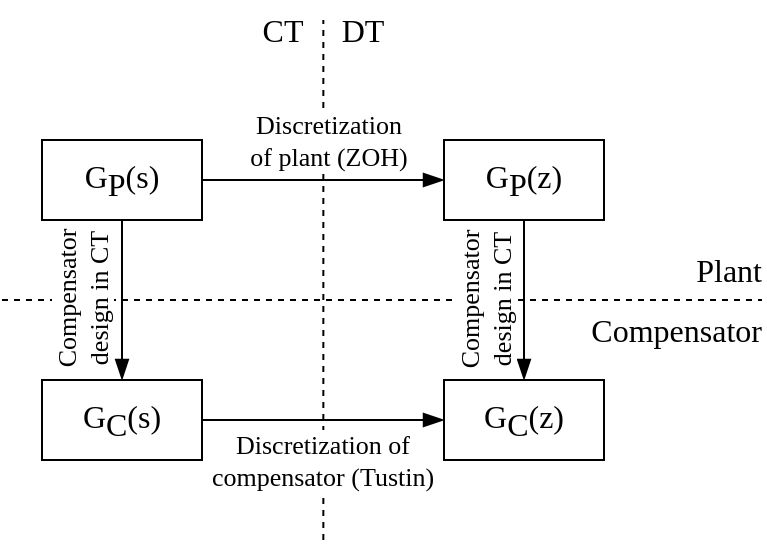<mxfile version="23.1.5" type="device">
  <diagram name="Page-1" id="BPM2w49c-HHP_4gp5e4z">
    <mxGraphModel dx="882" dy="669" grid="1" gridSize="10" guides="1" tooltips="1" connect="1" arrows="1" fold="1" page="1" pageScale="1" pageWidth="827" pageHeight="1169" math="0" shadow="0">
      <root>
        <mxCell id="0" />
        <mxCell id="1" parent="0" />
        <mxCell id="DYwsV5AfXyrjf6upFfKe-2" value="" style="endArrow=none;dashed=1;html=1;rounded=0;fontFamily=Garamond;fontSize=13;" parent="1" edge="1">
          <mxGeometry width="50" height="50" relative="1" as="geometry">
            <mxPoint x="140" y="360" as="sourcePoint" />
            <mxPoint x="520" y="360" as="targetPoint" />
          </mxGeometry>
        </mxCell>
        <mxCell id="DYwsV5AfXyrjf6upFfKe-17" style="edgeStyle=orthogonalEdgeStyle;rounded=0;orthogonalLoop=1;jettySize=auto;html=1;exitX=0.5;exitY=1;exitDx=0;exitDy=0;entryX=0.5;entryY=0;entryDx=0;entryDy=0;endArrow=blockThin;endFill=1;endSize=8;startSize=8;fontFamily=Garamond;fontSize=13;" parent="1" source="DYwsV5AfXyrjf6upFfKe-1" target="DYwsV5AfXyrjf6upFfKe-6" edge="1">
          <mxGeometry relative="1" as="geometry" />
        </mxCell>
        <mxCell id="DYwsV5AfXyrjf6upFfKe-27" value="Compensator&lt;br style=&quot;font-size: 13px;&quot;&gt;design in CT" style="edgeLabel;html=1;align=center;verticalAlign=middle;resizable=0;points=[];horizontal=0;fontFamily=Garamond;fontSize=13;" parent="DYwsV5AfXyrjf6upFfKe-17" vertex="1" connectable="0">
          <mxGeometry x="-0.388" relative="1" as="geometry">
            <mxPoint x="-20" y="15" as="offset" />
          </mxGeometry>
        </mxCell>
        <mxCell id="DYwsV5AfXyrjf6upFfKe-1" value="&lt;font style=&quot;font-size: 16px;&quot;&gt;G&lt;sub style=&quot;font-size: 16px;&quot;&gt;P&lt;/sub&gt;(s)&lt;/font&gt;" style="rounded=0;whiteSpace=wrap;html=1;fontFamily=Garamond;fontSize=16;" parent="1" vertex="1">
          <mxGeometry x="160" y="280" width="80" height="40" as="geometry" />
        </mxCell>
        <mxCell id="DYwsV5AfXyrjf6upFfKe-4" value="&lt;font style=&quot;font-size: 16px;&quot;&gt;G&lt;sub style=&quot;font-size: 16px;&quot;&gt;P&lt;/sub&gt;(z)&lt;/font&gt;" style="rounded=0;whiteSpace=wrap;html=1;fontFamily=Garamond;fontSize=16;" parent="1" vertex="1">
          <mxGeometry x="361" y="280" width="80" height="40" as="geometry" />
        </mxCell>
        <mxCell id="DYwsV5AfXyrjf6upFfKe-6" value="&lt;font style=&quot;font-size: 16px;&quot;&gt;G&lt;sub style=&quot;font-size: 16px;&quot;&gt;C&lt;/sub&gt;(s)&lt;/font&gt;" style="rounded=0;whiteSpace=wrap;html=1;fontFamily=Garamond;fontSize=16;" parent="1" vertex="1">
          <mxGeometry x="160" y="400" width="80" height="40" as="geometry" />
        </mxCell>
        <mxCell id="DYwsV5AfXyrjf6upFfKe-7" value="&lt;font style=&quot;font-size: 16px;&quot;&gt;G&lt;sub style=&quot;font-size: 16px;&quot;&gt;C&lt;/sub&gt;(z)&lt;/font&gt;" style="rounded=0;whiteSpace=wrap;html=1;fontFamily=Garamond;fontSize=16;" parent="1" vertex="1">
          <mxGeometry x="361" y="400" width="80" height="40" as="geometry" />
        </mxCell>
        <mxCell id="DYwsV5AfXyrjf6upFfKe-8" value="Plant" style="text;html=1;align=right;verticalAlign=middle;resizable=0;points=[];autosize=1;strokeColor=none;fillColor=none;fontFamily=Garamond;fontSize=16;" parent="1" vertex="1">
          <mxGeometry x="461" y="330" width="60" height="30" as="geometry" />
        </mxCell>
        <mxCell id="DYwsV5AfXyrjf6upFfKe-9" value="Compensator" style="text;html=1;align=right;verticalAlign=middle;resizable=0;points=[];autosize=1;strokeColor=none;fillColor=none;fontFamily=Garamond;fontSize=16;" parent="1" vertex="1">
          <mxGeometry x="411" y="360" width="110" height="30" as="geometry" />
        </mxCell>
        <mxCell id="DYwsV5AfXyrjf6upFfKe-10" value="CT" style="text;html=1;align=center;verticalAlign=middle;resizable=0;points=[];autosize=1;strokeColor=none;fillColor=none;fontFamily=Garamond;fontSize=16;" parent="1" vertex="1">
          <mxGeometry x="260" y="210" width="40" height="30" as="geometry" />
        </mxCell>
        <mxCell id="DYwsV5AfXyrjf6upFfKe-11" value="DT" style="text;html=1;align=center;verticalAlign=middle;resizable=0;points=[];autosize=1;strokeColor=none;fillColor=none;fontFamily=Garamond;fontSize=16;" parent="1" vertex="1">
          <mxGeometry x="295" y="210" width="50" height="30" as="geometry" />
        </mxCell>
        <mxCell id="DYwsV5AfXyrjf6upFfKe-16" value="" style="endArrow=none;dashed=1;html=1;rounded=0;fontFamily=Garamond;fontSize=13;" parent="1" edge="1">
          <mxGeometry width="50" height="50" relative="1" as="geometry">
            <mxPoint x="300.67" y="480" as="sourcePoint" />
            <mxPoint x="300.67" y="220" as="targetPoint" />
          </mxGeometry>
        </mxCell>
        <mxCell id="DYwsV5AfXyrjf6upFfKe-19" style="edgeStyle=orthogonalEdgeStyle;rounded=0;orthogonalLoop=1;jettySize=auto;html=1;exitX=1;exitY=0.5;exitDx=0;exitDy=0;entryX=0;entryY=0.5;entryDx=0;entryDy=0;endArrow=blockThin;endFill=1;endSize=8;startSize=8;fontFamily=Garamond;fontSize=13;" parent="1" source="DYwsV5AfXyrjf6upFfKe-1" target="DYwsV5AfXyrjf6upFfKe-4" edge="1">
          <mxGeometry relative="1" as="geometry">
            <mxPoint x="210" y="330" as="sourcePoint" />
            <mxPoint x="210" y="410" as="targetPoint" />
          </mxGeometry>
        </mxCell>
        <mxCell id="DYwsV5AfXyrjf6upFfKe-24" value="Discretization&lt;br style=&quot;font-size: 13px;&quot;&gt;&lt;span style=&quot;font-size: 13px;&quot;&gt;of plant (ZOH)&lt;/span&gt;" style="edgeLabel;html=1;align=center;verticalAlign=middle;resizable=0;points=[];labelBackgroundColor=#FFFFFF;fontFamily=Garamond;fontSize=13;" parent="DYwsV5AfXyrjf6upFfKe-19" vertex="1" connectable="0">
          <mxGeometry x="-0.1" y="1" relative="1" as="geometry">
            <mxPoint x="8" y="-19" as="offset" />
          </mxGeometry>
        </mxCell>
        <mxCell id="DYwsV5AfXyrjf6upFfKe-20" style="edgeStyle=orthogonalEdgeStyle;rounded=0;orthogonalLoop=1;jettySize=auto;html=1;exitX=1;exitY=0.5;exitDx=0;exitDy=0;entryX=0;entryY=0.5;entryDx=0;entryDy=0;endArrow=blockThin;endFill=1;endSize=8;startSize=8;fontFamily=Garamond;fontSize=13;" parent="1" source="DYwsV5AfXyrjf6upFfKe-6" target="DYwsV5AfXyrjf6upFfKe-7" edge="1">
          <mxGeometry relative="1" as="geometry">
            <mxPoint x="220" y="340" as="sourcePoint" />
            <mxPoint x="220" y="420" as="targetPoint" />
          </mxGeometry>
        </mxCell>
        <mxCell id="DYwsV5AfXyrjf6upFfKe-23" value="Discretization of&lt;br style=&quot;font-size: 13px;&quot;&gt;&lt;span style=&quot;font-size: 13px;&quot;&gt;compensator (Tustin)&lt;/span&gt;" style="edgeLabel;html=1;align=center;verticalAlign=middle;resizable=0;points=[];labelBackgroundColor=default;fontFamily=Garamond;fontSize=13;" parent="DYwsV5AfXyrjf6upFfKe-20" vertex="1" connectable="0">
          <mxGeometry x="-0.013" y="-1" relative="1" as="geometry">
            <mxPoint y="19" as="offset" />
          </mxGeometry>
        </mxCell>
        <mxCell id="DYwsV5AfXyrjf6upFfKe-21" style="edgeStyle=orthogonalEdgeStyle;rounded=0;orthogonalLoop=1;jettySize=auto;html=1;exitX=0.5;exitY=1;exitDx=0;exitDy=0;entryX=0.5;entryY=0;entryDx=0;entryDy=0;endArrow=blockThin;endFill=1;endSize=8;startSize=8;fontFamily=Garamond;fontSize=13;" parent="1" source="DYwsV5AfXyrjf6upFfKe-4" target="DYwsV5AfXyrjf6upFfKe-7" edge="1">
          <mxGeometry relative="1" as="geometry">
            <mxPoint x="191" y="350" as="sourcePoint" />
            <mxPoint x="191" y="430" as="targetPoint" />
          </mxGeometry>
        </mxCell>
        <mxCell id="DYwsV5AfXyrjf6upFfKe-28" value="Compensator&lt;br style=&quot;font-size: 13px;&quot;&gt;&lt;span style=&quot;font-size: 13px;&quot;&gt;design in CT&lt;/span&gt;" style="edgeLabel;html=1;align=center;verticalAlign=middle;resizable=0;points=[];horizontal=0;labelBackgroundColor=#FFFFFF;fontFamily=Garamond;fontSize=13;" parent="DYwsV5AfXyrjf6upFfKe-21" vertex="1" connectable="0">
          <mxGeometry x="-0.275" y="-1" relative="1" as="geometry">
            <mxPoint x="-19" y="11" as="offset" />
          </mxGeometry>
        </mxCell>
      </root>
    </mxGraphModel>
  </diagram>
</mxfile>

